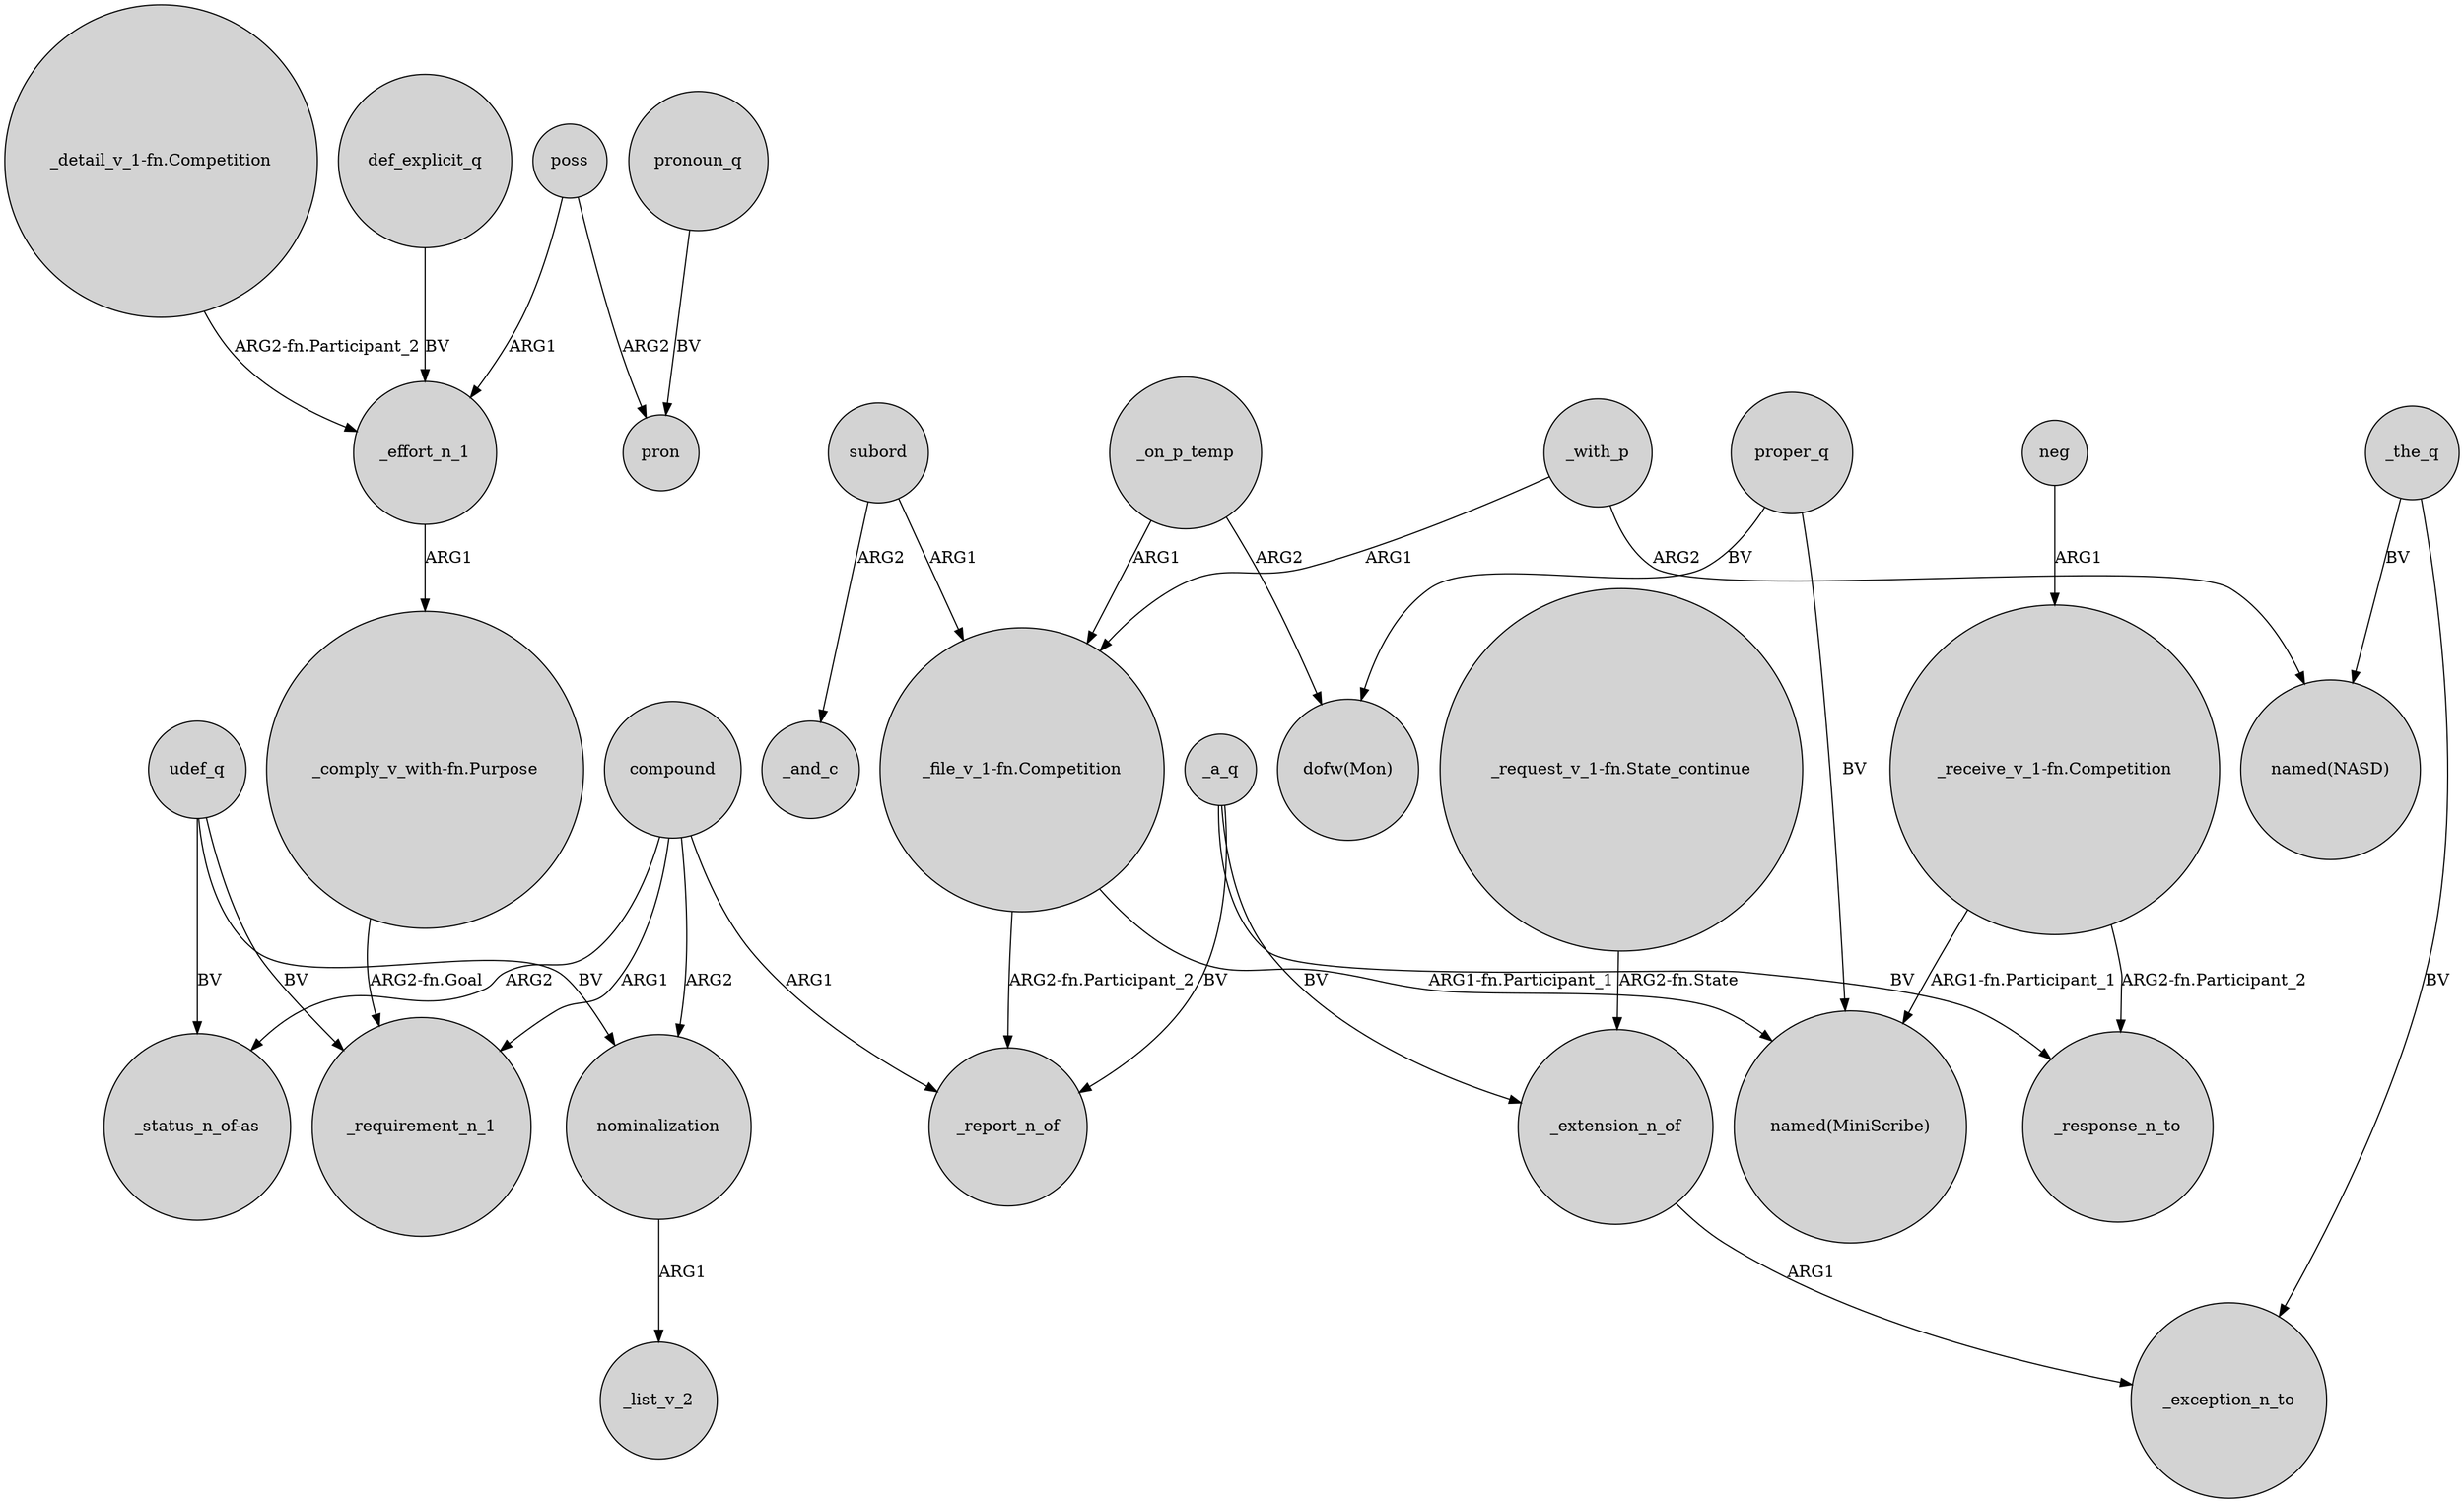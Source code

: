 digraph {
	node [shape=circle style=filled]
	_a_q -> _response_n_to [label=BV]
	udef_q -> "_status_n_of-as" [label=BV]
	def_explicit_q -> _effort_n_1 [label=BV]
	"_receive_v_1-fn.Competition" -> "named(MiniScribe)" [label="ARG1-fn.Participant_1"]
	neg -> "_receive_v_1-fn.Competition" [label=ARG1]
	_a_q -> _extension_n_of [label=BV]
	udef_q -> nominalization [label=BV]
	"_file_v_1-fn.Competition" -> "named(MiniScribe)" [label="ARG1-fn.Participant_1"]
	subord -> "_file_v_1-fn.Competition" [label=ARG1]
	"_file_v_1-fn.Competition" -> _report_n_of [label="ARG2-fn.Participant_2"]
	proper_q -> "dofw(Mon)" [label=BV]
	poss -> _effort_n_1 [label=ARG1]
	subord -> _and_c [label=ARG2]
	_the_q -> _exception_n_to [label=BV]
	nominalization -> _list_v_2 [label=ARG1]
	compound -> nominalization [label=ARG2]
	"_detail_v_1-fn.Competition" -> _effort_n_1 [label="ARG2-fn.Participant_2"]
	pronoun_q -> pron [label=BV]
	compound -> "_status_n_of-as" [label=ARG2]
	poss -> pron [label=ARG2]
	_a_q -> _report_n_of [label=BV]
	proper_q -> "named(MiniScribe)" [label=BV]
	udef_q -> _requirement_n_1 [label=BV]
	"_request_v_1-fn.State_continue" -> _extension_n_of [label="ARG2-fn.State"]
	"_receive_v_1-fn.Competition" -> _response_n_to [label="ARG2-fn.Participant_2"]
	"_comply_v_with-fn.Purpose" -> _requirement_n_1 [label="ARG2-fn.Goal"]
	_on_p_temp -> "dofw(Mon)" [label=ARG2]
	_the_q -> "named(NASD)" [label=BV]
	_on_p_temp -> "_file_v_1-fn.Competition" [label=ARG1]
	_effort_n_1 -> "_comply_v_with-fn.Purpose" [label=ARG1]
	_extension_n_of -> _exception_n_to [label=ARG1]
	compound -> _report_n_of [label=ARG1]
	_with_p -> "named(NASD)" [label=ARG2]
	compound -> _requirement_n_1 [label=ARG1]
	_with_p -> "_file_v_1-fn.Competition" [label=ARG1]
}
